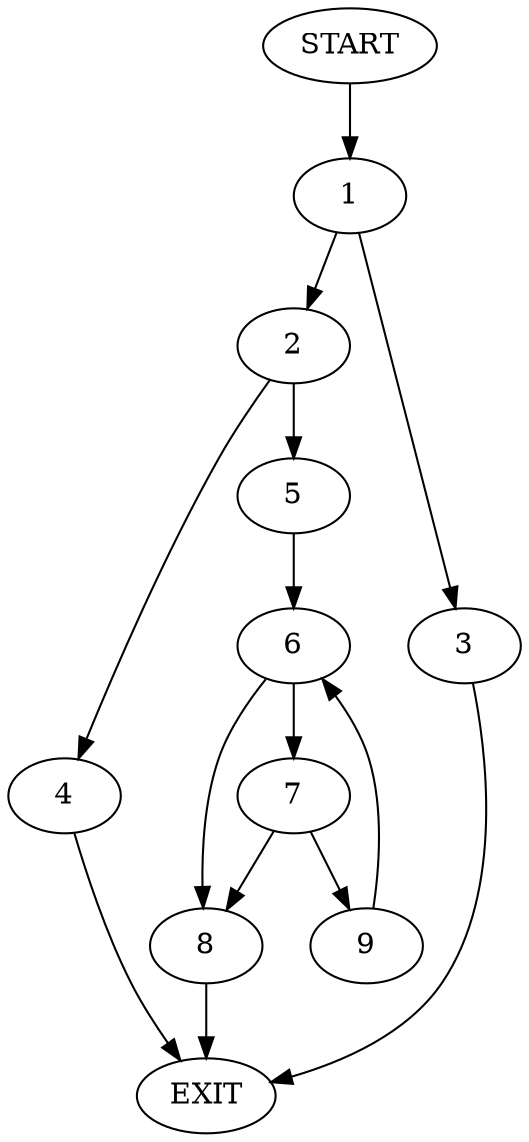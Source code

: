 digraph {
0 [label="START"]
10 [label="EXIT"]
0 -> 1
1 -> 2
1 -> 3
2 -> 4
2 -> 5
3 -> 10
4 -> 10
5 -> 6
6 -> 7
6 -> 8
8 -> 10
7 -> 9
7 -> 8
9 -> 6
}

